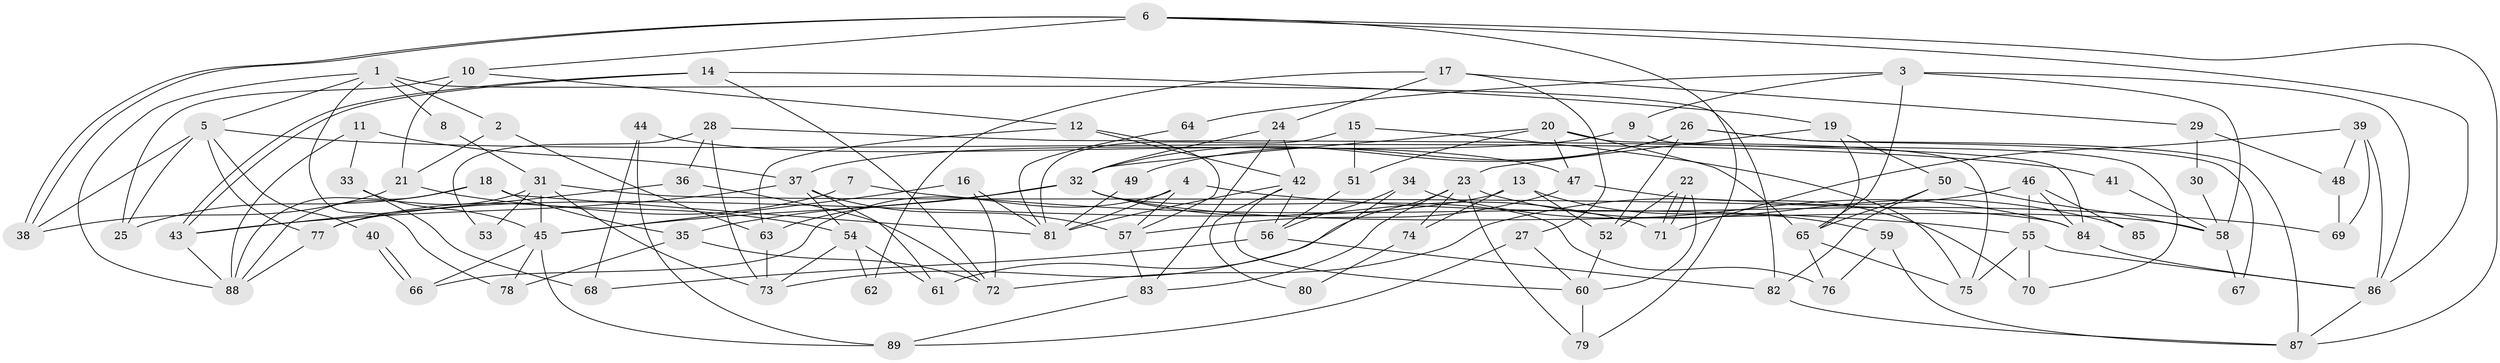 // coarse degree distribution, {9: 0.08571428571428572, 10: 0.11428571428571428, 8: 0.05714285714285714, 7: 0.08571428571428572, 2: 0.11428571428571428, 11: 0.05714285714285714, 4: 0.11428571428571428, 5: 0.11428571428571428, 6: 0.08571428571428572, 3: 0.14285714285714285, 13: 0.02857142857142857}
// Generated by graph-tools (version 1.1) at 2025/18/03/04/25 18:18:44]
// undirected, 89 vertices, 178 edges
graph export_dot {
graph [start="1"]
  node [color=gray90,style=filled];
  1;
  2;
  3;
  4;
  5;
  6;
  7;
  8;
  9;
  10;
  11;
  12;
  13;
  14;
  15;
  16;
  17;
  18;
  19;
  20;
  21;
  22;
  23;
  24;
  25;
  26;
  27;
  28;
  29;
  30;
  31;
  32;
  33;
  34;
  35;
  36;
  37;
  38;
  39;
  40;
  41;
  42;
  43;
  44;
  45;
  46;
  47;
  48;
  49;
  50;
  51;
  52;
  53;
  54;
  55;
  56;
  57;
  58;
  59;
  60;
  61;
  62;
  63;
  64;
  65;
  66;
  67;
  68;
  69;
  70;
  71;
  72;
  73;
  74;
  75;
  76;
  77;
  78;
  79;
  80;
  81;
  82;
  83;
  84;
  85;
  86;
  87;
  88;
  89;
  1 -- 78;
  1 -- 88;
  1 -- 2;
  1 -- 5;
  1 -- 8;
  1 -- 82;
  2 -- 21;
  2 -- 63;
  3 -- 65;
  3 -- 9;
  3 -- 58;
  3 -- 64;
  3 -- 86;
  4 -- 66;
  4 -- 57;
  4 -- 69;
  4 -- 81;
  5 -- 38;
  5 -- 25;
  5 -- 40;
  5 -- 41;
  5 -- 77;
  6 -- 10;
  6 -- 38;
  6 -- 38;
  6 -- 79;
  6 -- 86;
  6 -- 87;
  7 -- 77;
  7 -- 55;
  8 -- 31;
  9 -- 37;
  9 -- 70;
  10 -- 12;
  10 -- 25;
  10 -- 21;
  11 -- 37;
  11 -- 88;
  11 -- 33;
  12 -- 63;
  12 -- 42;
  12 -- 57;
  13 -- 59;
  13 -- 52;
  13 -- 74;
  13 -- 77;
  14 -- 43;
  14 -- 43;
  14 -- 19;
  14 -- 72;
  15 -- 81;
  15 -- 75;
  15 -- 51;
  16 -- 72;
  16 -- 81;
  16 -- 45;
  17 -- 24;
  17 -- 27;
  17 -- 29;
  17 -- 62;
  18 -- 88;
  18 -- 81;
  18 -- 25;
  18 -- 35;
  19 -- 65;
  19 -- 23;
  19 -- 50;
  20 -- 32;
  20 -- 75;
  20 -- 47;
  20 -- 51;
  20 -- 65;
  21 -- 54;
  21 -- 38;
  22 -- 71;
  22 -- 71;
  22 -- 52;
  22 -- 60;
  23 -- 79;
  23 -- 73;
  23 -- 74;
  23 -- 83;
  23 -- 85;
  24 -- 83;
  24 -- 32;
  24 -- 42;
  26 -- 32;
  26 -- 87;
  26 -- 49;
  26 -- 52;
  26 -- 67;
  27 -- 60;
  27 -- 89;
  28 -- 36;
  28 -- 73;
  28 -- 53;
  28 -- 84;
  29 -- 48;
  29 -- 30;
  30 -- 58;
  31 -- 84;
  31 -- 45;
  31 -- 53;
  31 -- 73;
  31 -- 88;
  32 -- 63;
  32 -- 58;
  32 -- 35;
  32 -- 45;
  32 -- 71;
  32 -- 76;
  33 -- 45;
  33 -- 68;
  34 -- 56;
  34 -- 84;
  34 -- 61;
  35 -- 72;
  35 -- 78;
  36 -- 43;
  36 -- 72;
  37 -- 57;
  37 -- 43;
  37 -- 54;
  37 -- 61;
  39 -- 86;
  39 -- 71;
  39 -- 48;
  39 -- 69;
  40 -- 66;
  40 -- 66;
  41 -- 58;
  42 -- 56;
  42 -- 60;
  42 -- 80;
  42 -- 81;
  43 -- 88;
  44 -- 47;
  44 -- 68;
  44 -- 89;
  45 -- 66;
  45 -- 78;
  45 -- 89;
  46 -- 72;
  46 -- 84;
  46 -- 55;
  46 -- 85;
  47 -- 57;
  47 -- 70;
  48 -- 69;
  49 -- 81;
  50 -- 82;
  50 -- 58;
  50 -- 65;
  51 -- 56;
  52 -- 60;
  54 -- 61;
  54 -- 62;
  54 -- 73;
  55 -- 86;
  55 -- 70;
  55 -- 75;
  56 -- 82;
  56 -- 68;
  57 -- 83;
  58 -- 67;
  59 -- 87;
  59 -- 76;
  60 -- 79;
  63 -- 73;
  64 -- 81;
  65 -- 75;
  65 -- 76;
  74 -- 80;
  77 -- 88;
  82 -- 87;
  83 -- 89;
  84 -- 86;
  86 -- 87;
}
